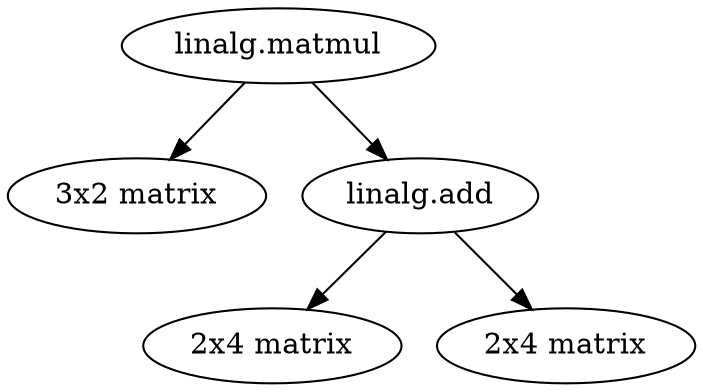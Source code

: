digraph {
	0 [label="linalg.matmul", rows="NA", columns="NA", oldID="6", oldOpID="6"];
	1 [label="3x2 matrix", rows="3", columns="2", oldID="1", oldOpID="1"];
	2 [label="linalg.add", rows="NA", columns="NA", oldID="0", oldOpID="0"];
	3 [label="2x4 matrix", rows="2", columns="4", oldID="2", oldOpID="2"];
	4 [label="2x4 matrix", rows="2", columns="4", oldID="5", oldOpID="5"];

	0 -> 1;
	0 -> 2;
	2 -> 3;
	2 -> 4;
}